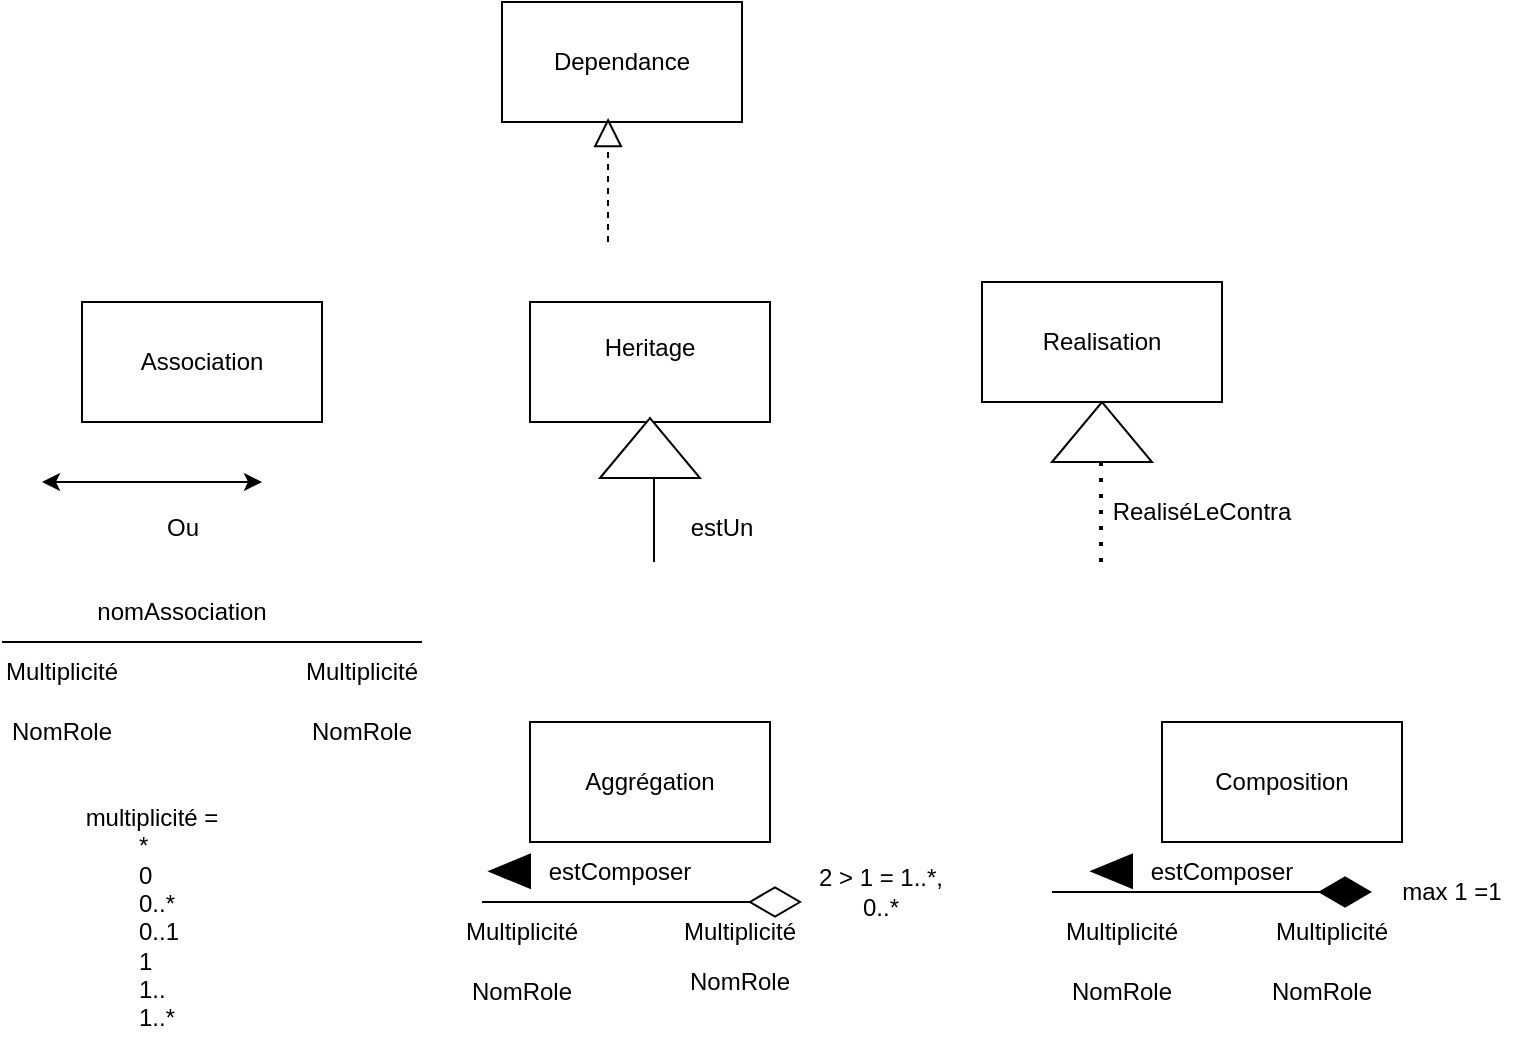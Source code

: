 <mxfile version="26.0.9">
  <diagram name="Page-1" id="uUGEk0s50XGIN1bECCKj">
    <mxGraphModel dx="989" dy="577" grid="1" gridSize="10" guides="1" tooltips="1" connect="1" arrows="1" fold="1" page="1" pageScale="1" pageWidth="827" pageHeight="1169" math="0" shadow="0">
      <root>
        <mxCell id="0" />
        <mxCell id="1" parent="0" />
        <mxCell id="xJHTBT60ky4UOFHXVave-1" value="&lt;span data-teams=&quot;true&quot;&gt;Dependance&lt;/span&gt;" style="rounded=0;whiteSpace=wrap;html=1;" parent="1" vertex="1">
          <mxGeometry x="280" y="80" width="120" height="60" as="geometry" />
        </mxCell>
        <mxCell id="xJHTBT60ky4UOFHXVave-3" value="" style="endArrow=block;dashed=1;endFill=0;endSize=12;html=1;rounded=0;entryX=0.442;entryY=0.967;entryDx=0;entryDy=0;entryPerimeter=0;" parent="1" target="xJHTBT60ky4UOFHXVave-1" edge="1">
          <mxGeometry width="160" relative="1" as="geometry">
            <mxPoint x="333" y="200" as="sourcePoint" />
            <mxPoint x="490" y="430" as="targetPoint" />
          </mxGeometry>
        </mxCell>
        <mxCell id="xJHTBT60ky4UOFHXVave-4" value="Association" style="rounded=0;whiteSpace=wrap;html=1;" parent="1" vertex="1">
          <mxGeometry x="70" y="230" width="120" height="60" as="geometry" />
        </mxCell>
        <mxCell id="xJHTBT60ky4UOFHXVave-5" value="" style="endArrow=classic;startArrow=classic;html=1;rounded=0;" parent="1" edge="1">
          <mxGeometry width="50" height="50" relative="1" as="geometry">
            <mxPoint x="50" y="320" as="sourcePoint" />
            <mxPoint x="160" y="320" as="targetPoint" />
            <Array as="points">
              <mxPoint x="120" y="320" />
            </Array>
          </mxGeometry>
        </mxCell>
        <mxCell id="xJHTBT60ky4UOFHXVave-6" value="" style="endArrow=none;html=1;rounded=0;" parent="1" edge="1">
          <mxGeometry width="50" height="50" relative="1" as="geometry">
            <mxPoint x="30" y="400" as="sourcePoint" />
            <mxPoint x="240" y="400" as="targetPoint" />
          </mxGeometry>
        </mxCell>
        <mxCell id="xJHTBT60ky4UOFHXVave-7" value="Ou" style="text;html=1;align=center;verticalAlign=middle;resizable=0;points=[];autosize=1;strokeColor=none;fillColor=none;" parent="1" vertex="1">
          <mxGeometry x="100" y="328" width="40" height="30" as="geometry" />
        </mxCell>
        <mxCell id="xJHTBT60ky4UOFHXVave-8" value="Heritage&lt;div&gt;&lt;br&gt;&lt;/div&gt;" style="rounded=0;whiteSpace=wrap;html=1;" parent="1" vertex="1">
          <mxGeometry x="294" y="230" width="120" height="60" as="geometry" />
        </mxCell>
        <mxCell id="xJHTBT60ky4UOFHXVave-9" value="" style="triangle;whiteSpace=wrap;html=1;rotation=-90;" parent="1" vertex="1">
          <mxGeometry x="339" y="278" width="30" height="50" as="geometry" />
        </mxCell>
        <mxCell id="xJHTBT60ky4UOFHXVave-10" value="" style="endArrow=none;html=1;rounded=0;entryX=0;entryY=0.5;entryDx=0;entryDy=0;" parent="1" edge="1">
          <mxGeometry width="50" height="50" relative="1" as="geometry">
            <mxPoint x="356" y="360" as="sourcePoint" />
            <mxPoint x="356" y="318" as="targetPoint" />
          </mxGeometry>
        </mxCell>
        <mxCell id="xJHTBT60ky4UOFHXVave-11" value="Realisation" style="rounded=0;whiteSpace=wrap;html=1;" parent="1" vertex="1">
          <mxGeometry x="520" y="220" width="120" height="60" as="geometry" />
        </mxCell>
        <mxCell id="xJHTBT60ky4UOFHXVave-12" value="" style="triangle;whiteSpace=wrap;html=1;rotation=-90;" parent="1" vertex="1">
          <mxGeometry x="565" y="270" width="30" height="50" as="geometry" />
        </mxCell>
        <mxCell id="xJHTBT60ky4UOFHXVave-14" value="" style="endArrow=none;dashed=1;html=1;dashPattern=1 3;strokeWidth=2;rounded=0;" parent="1" edge="1">
          <mxGeometry width="50" height="50" relative="1" as="geometry">
            <mxPoint x="579.5" y="360" as="sourcePoint" />
            <mxPoint x="579.5" y="310" as="targetPoint" />
          </mxGeometry>
        </mxCell>
        <mxCell id="xJHTBT60ky4UOFHXVave-15" value="&lt;span data-teams=&quot;true&quot;&gt;Multiplicité&lt;/span&gt;" style="text;html=1;align=center;verticalAlign=middle;whiteSpace=wrap;rounded=0;" parent="1" vertex="1">
          <mxGeometry x="30" y="400" width="60" height="30" as="geometry" />
        </mxCell>
        <mxCell id="xJHTBT60ky4UOFHXVave-16" value="NomRole" style="text;html=1;align=center;verticalAlign=middle;whiteSpace=wrap;rounded=0;" parent="1" vertex="1">
          <mxGeometry x="30" y="430" width="60" height="30" as="geometry" />
        </mxCell>
        <mxCell id="xJHTBT60ky4UOFHXVave-17" value="&lt;span data-teams=&quot;true&quot;&gt;Multiplicité&lt;/span&gt;" style="text;html=1;align=center;verticalAlign=middle;whiteSpace=wrap;rounded=0;" parent="1" vertex="1">
          <mxGeometry x="180" y="400" width="60" height="30" as="geometry" />
        </mxCell>
        <mxCell id="xJHTBT60ky4UOFHXVave-18" value="NomRole" style="text;html=1;align=center;verticalAlign=middle;whiteSpace=wrap;rounded=0;" parent="1" vertex="1">
          <mxGeometry x="180" y="430" width="60" height="30" as="geometry" />
        </mxCell>
        <mxCell id="xJHTBT60ky4UOFHXVave-19" value="nomAssociation" style="text;html=1;align=center;verticalAlign=middle;whiteSpace=wrap;rounded=0;" parent="1" vertex="1">
          <mxGeometry x="90" y="370" width="60" height="30" as="geometry" />
        </mxCell>
        <mxCell id="xJHTBT60ky4UOFHXVave-22" value="estUn" style="text;html=1;align=center;verticalAlign=middle;whiteSpace=wrap;rounded=0;" parent="1" vertex="1">
          <mxGeometry x="360" y="328" width="60" height="30" as="geometry" />
        </mxCell>
        <mxCell id="xJHTBT60ky4UOFHXVave-23" value="RealiséLeContra" style="text;html=1;align=center;verticalAlign=middle;whiteSpace=wrap;rounded=0;" parent="1" vertex="1">
          <mxGeometry x="600" y="320" width="60" height="30" as="geometry" />
        </mxCell>
        <mxCell id="xJHTBT60ky4UOFHXVave-24" value="Aggrégation" style="rounded=0;whiteSpace=wrap;html=1;" parent="1" vertex="1">
          <mxGeometry x="294" y="440" width="120" height="60" as="geometry" />
        </mxCell>
        <mxCell id="xJHTBT60ky4UOFHXVave-25" value="" style="endArrow=diamondThin;endFill=0;endSize=24;html=1;rounded=0;" parent="1" edge="1">
          <mxGeometry width="160" relative="1" as="geometry">
            <mxPoint x="270" y="530" as="sourcePoint" />
            <mxPoint x="430" y="530" as="targetPoint" />
          </mxGeometry>
        </mxCell>
        <mxCell id="xJHTBT60ky4UOFHXVave-26" value="" style="endArrow=diamondThin;endFill=1;endSize=24;html=1;rounded=0;" parent="1" edge="1">
          <mxGeometry width="160" relative="1" as="geometry">
            <mxPoint x="555" y="525" as="sourcePoint" />
            <mxPoint x="715" y="525" as="targetPoint" />
          </mxGeometry>
        </mxCell>
        <mxCell id="xJHTBT60ky4UOFHXVave-27" value="2 &amp;gt; 1 = 1..*, 0..*" style="text;html=1;align=center;verticalAlign=middle;whiteSpace=wrap;rounded=0;" parent="1" vertex="1">
          <mxGeometry x="430" y="510" width="79" height="30" as="geometry" />
        </mxCell>
        <mxCell id="xJHTBT60ky4UOFHXVave-28" value="max 1 =1" style="text;html=1;align=center;verticalAlign=middle;whiteSpace=wrap;rounded=0;" parent="1" vertex="1">
          <mxGeometry x="725" y="510" width="60" height="30" as="geometry" />
        </mxCell>
        <mxCell id="xJHTBT60ky4UOFHXVave-29" value="estComposer" style="text;html=1;align=center;verticalAlign=middle;whiteSpace=wrap;rounded=0;" parent="1" vertex="1">
          <mxGeometry x="610" y="500" width="60" height="30" as="geometry" />
        </mxCell>
        <mxCell id="xJHTBT60ky4UOFHXVave-31" value="Composition" style="rounded=0;whiteSpace=wrap;html=1;" parent="1" vertex="1">
          <mxGeometry x="610" y="440" width="120" height="60" as="geometry" />
        </mxCell>
        <mxCell id="xJHTBT60ky4UOFHXVave-32" value="&lt;span data-teams=&quot;true&quot;&gt;Multiplicité&lt;/span&gt;" style="text;html=1;align=center;verticalAlign=middle;whiteSpace=wrap;rounded=0;" parent="1" vertex="1">
          <mxGeometry x="260" y="530" width="60" height="30" as="geometry" />
        </mxCell>
        <mxCell id="xJHTBT60ky4UOFHXVave-33" value="&lt;span data-teams=&quot;true&quot;&gt;Multiplicité&lt;/span&gt;" style="text;html=1;align=center;verticalAlign=middle;whiteSpace=wrap;rounded=0;" parent="1" vertex="1">
          <mxGeometry x="665" y="530" width="60" height="30" as="geometry" />
        </mxCell>
        <mxCell id="xJHTBT60ky4UOFHXVave-34" value="estComposer" style="text;html=1;align=center;verticalAlign=middle;whiteSpace=wrap;rounded=0;" parent="1" vertex="1">
          <mxGeometry x="309" y="500" width="60" height="30" as="geometry" />
        </mxCell>
        <mxCell id="xJHTBT60ky4UOFHXVave-35" value="&lt;span data-teams=&quot;true&quot;&gt;Multiplicité&lt;/span&gt;" style="text;html=1;align=center;verticalAlign=middle;whiteSpace=wrap;rounded=0;" parent="1" vertex="1">
          <mxGeometry x="369" y="530" width="60" height="30" as="geometry" />
        </mxCell>
        <mxCell id="xJHTBT60ky4UOFHXVave-36" value="&lt;span data-teams=&quot;true&quot;&gt;Multiplicité&lt;/span&gt;" style="text;html=1;align=center;verticalAlign=middle;whiteSpace=wrap;rounded=0;" parent="1" vertex="1">
          <mxGeometry x="560" y="530" width="60" height="30" as="geometry" />
        </mxCell>
        <mxCell id="Yu_k_lygxVu5rTUjSKUg-4" value="" style="shape=mxgraph.arrows2.wedgeArrow;html=1;bendable=0;startWidth=8.276;fillColor=strokeColor;defaultFillColor=invert;defaultGradientColor=invert;rounded=0;" edge="1" parent="1">
          <mxGeometry width="100" height="100" relative="1" as="geometry">
            <mxPoint x="294" y="514.66" as="sourcePoint" />
            <mxPoint x="274" y="514.66" as="targetPoint" />
          </mxGeometry>
        </mxCell>
        <mxCell id="Yu_k_lygxVu5rTUjSKUg-5" value="" style="shape=mxgraph.arrows2.wedgeArrow;html=1;bendable=0;startWidth=8.276;fillColor=strokeColor;defaultFillColor=invert;defaultGradientColor=invert;rounded=0;" edge="1" parent="1">
          <mxGeometry width="100" height="100" relative="1" as="geometry">
            <mxPoint x="595" y="514.66" as="sourcePoint" />
            <mxPoint x="575" y="514.66" as="targetPoint" />
          </mxGeometry>
        </mxCell>
        <mxCell id="Yu_k_lygxVu5rTUjSKUg-6" value="NomRole" style="text;html=1;align=center;verticalAlign=middle;whiteSpace=wrap;rounded=0;" vertex="1" parent="1">
          <mxGeometry x="260" y="560" width="60" height="30" as="geometry" />
        </mxCell>
        <mxCell id="Yu_k_lygxVu5rTUjSKUg-7" value="NomRole" style="text;html=1;align=center;verticalAlign=middle;whiteSpace=wrap;rounded=0;" vertex="1" parent="1">
          <mxGeometry x="369" y="555" width="60" height="30" as="geometry" />
        </mxCell>
        <mxCell id="Yu_k_lygxVu5rTUjSKUg-8" value="NomRole" style="text;html=1;align=center;verticalAlign=middle;whiteSpace=wrap;rounded=0;" vertex="1" parent="1">
          <mxGeometry x="560" y="560" width="60" height="30" as="geometry" />
        </mxCell>
        <mxCell id="Yu_k_lygxVu5rTUjSKUg-9" value="NomRole" style="text;html=1;align=center;verticalAlign=middle;whiteSpace=wrap;rounded=0;" vertex="1" parent="1">
          <mxGeometry x="660" y="560" width="60" height="30" as="geometry" />
        </mxCell>
        <mxCell id="Yu_k_lygxVu5rTUjSKUg-10" value="&lt;span data-teams=&quot;true&quot;&gt;multiplicité&lt;/span&gt;&amp;nbsp;=&lt;div style=&quot;text-align: left;&quot;&gt;&lt;span style=&quot;white-space: pre;&quot;&gt;&#x9;&lt;/span&gt;*&lt;/div&gt;&lt;div style=&quot;text-align: left;&quot;&gt;&lt;span style=&quot;background-color: transparent; color: light-dark(rgb(0, 0, 0), rgb(255, 255, 255));&quot;&gt;&lt;span style=&quot;white-space: pre;&quot;&gt;&#x9;&lt;/span&gt;0&lt;/span&gt;&lt;/div&gt;&lt;div style=&quot;text-align: left;&quot;&gt;&lt;span style=&quot;white-space: pre;&quot;&gt;&#x9;&lt;/span&gt;0..*&lt;/div&gt;&lt;div style=&quot;text-align: left;&quot;&gt;&lt;span style=&quot;white-space: pre;&quot;&gt;&#x9;&lt;/span&gt;0..1&lt;/div&gt;&lt;div style=&quot;text-align: left;&quot;&gt;&lt;span style=&quot;white-space: pre;&quot;&gt;&#x9;&lt;/span&gt;1&lt;/div&gt;&lt;div style=&quot;text-align: left;&quot;&gt;&lt;span style=&quot;white-space: pre;&quot;&gt;&#x9;&lt;/span&gt;1..&lt;/div&gt;&lt;div style=&quot;text-align: left;&quot;&gt;&lt;span style=&quot;white-space: pre;&quot;&gt;&#x9;&lt;/span&gt;1..*&lt;/div&gt;&lt;div&gt;&amp;nbsp;&lt;/div&gt;" style="text;html=1;align=center;verticalAlign=middle;whiteSpace=wrap;rounded=0;" vertex="1" parent="1">
          <mxGeometry x="50" y="480" width="110" height="130" as="geometry" />
        </mxCell>
      </root>
    </mxGraphModel>
  </diagram>
</mxfile>
